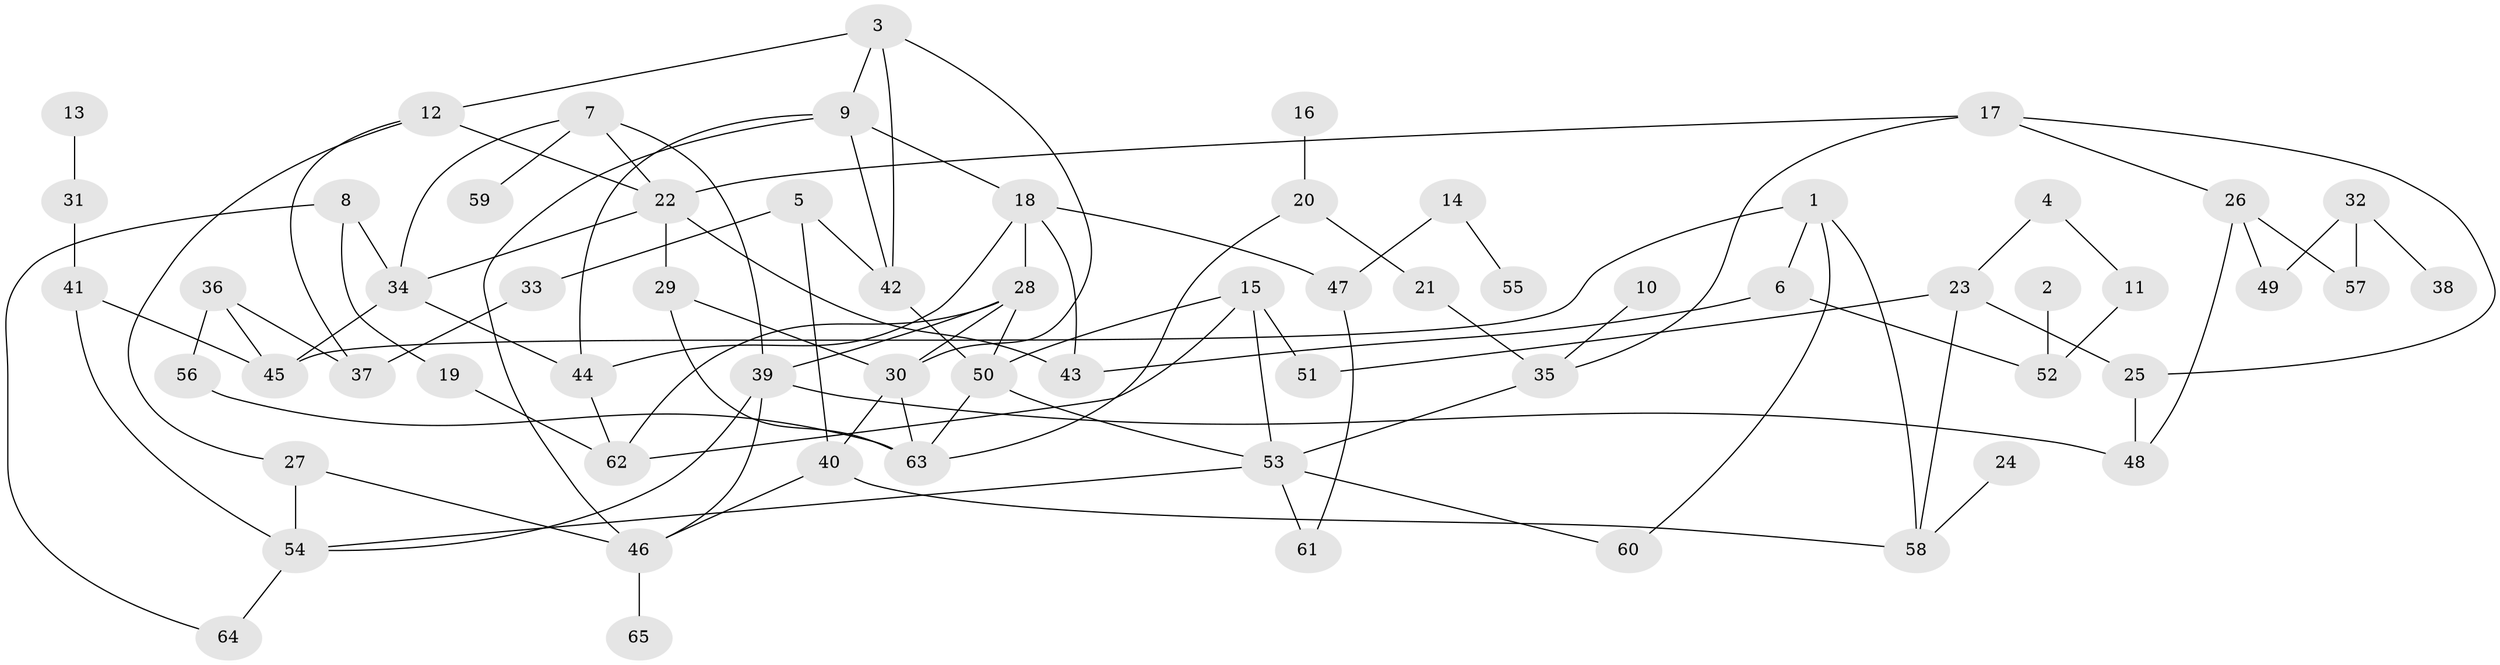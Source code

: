 // Generated by graph-tools (version 1.1) at 2025/49/03/09/25 03:49:06]
// undirected, 65 vertices, 102 edges
graph export_dot {
graph [start="1"]
  node [color=gray90,style=filled];
  1;
  2;
  3;
  4;
  5;
  6;
  7;
  8;
  9;
  10;
  11;
  12;
  13;
  14;
  15;
  16;
  17;
  18;
  19;
  20;
  21;
  22;
  23;
  24;
  25;
  26;
  27;
  28;
  29;
  30;
  31;
  32;
  33;
  34;
  35;
  36;
  37;
  38;
  39;
  40;
  41;
  42;
  43;
  44;
  45;
  46;
  47;
  48;
  49;
  50;
  51;
  52;
  53;
  54;
  55;
  56;
  57;
  58;
  59;
  60;
  61;
  62;
  63;
  64;
  65;
  1 -- 6;
  1 -- 45;
  1 -- 58;
  1 -- 60;
  2 -- 52;
  3 -- 9;
  3 -- 12;
  3 -- 30;
  3 -- 42;
  4 -- 11;
  4 -- 23;
  5 -- 33;
  5 -- 40;
  5 -- 42;
  6 -- 43;
  6 -- 52;
  7 -- 22;
  7 -- 34;
  7 -- 39;
  7 -- 59;
  8 -- 19;
  8 -- 34;
  8 -- 64;
  9 -- 18;
  9 -- 42;
  9 -- 44;
  9 -- 46;
  10 -- 35;
  11 -- 52;
  12 -- 22;
  12 -- 27;
  12 -- 37;
  13 -- 31;
  14 -- 47;
  14 -- 55;
  15 -- 50;
  15 -- 51;
  15 -- 53;
  15 -- 62;
  16 -- 20;
  17 -- 22;
  17 -- 25;
  17 -- 26;
  17 -- 35;
  18 -- 28;
  18 -- 43;
  18 -- 44;
  18 -- 47;
  19 -- 62;
  20 -- 21;
  20 -- 63;
  21 -- 35;
  22 -- 29;
  22 -- 34;
  22 -- 43;
  23 -- 25;
  23 -- 51;
  23 -- 58;
  24 -- 58;
  25 -- 48;
  26 -- 48;
  26 -- 49;
  26 -- 57;
  27 -- 46;
  27 -- 54;
  28 -- 30;
  28 -- 39;
  28 -- 50;
  28 -- 62;
  29 -- 30;
  29 -- 63;
  30 -- 40;
  30 -- 63;
  31 -- 41;
  32 -- 38;
  32 -- 49;
  32 -- 57;
  33 -- 37;
  34 -- 44;
  34 -- 45;
  35 -- 53;
  36 -- 37;
  36 -- 45;
  36 -- 56;
  39 -- 46;
  39 -- 48;
  39 -- 54;
  40 -- 46;
  40 -- 58;
  41 -- 45;
  41 -- 54;
  42 -- 50;
  44 -- 62;
  46 -- 65;
  47 -- 61;
  50 -- 53;
  50 -- 63;
  53 -- 54;
  53 -- 60;
  53 -- 61;
  54 -- 64;
  56 -- 63;
}

